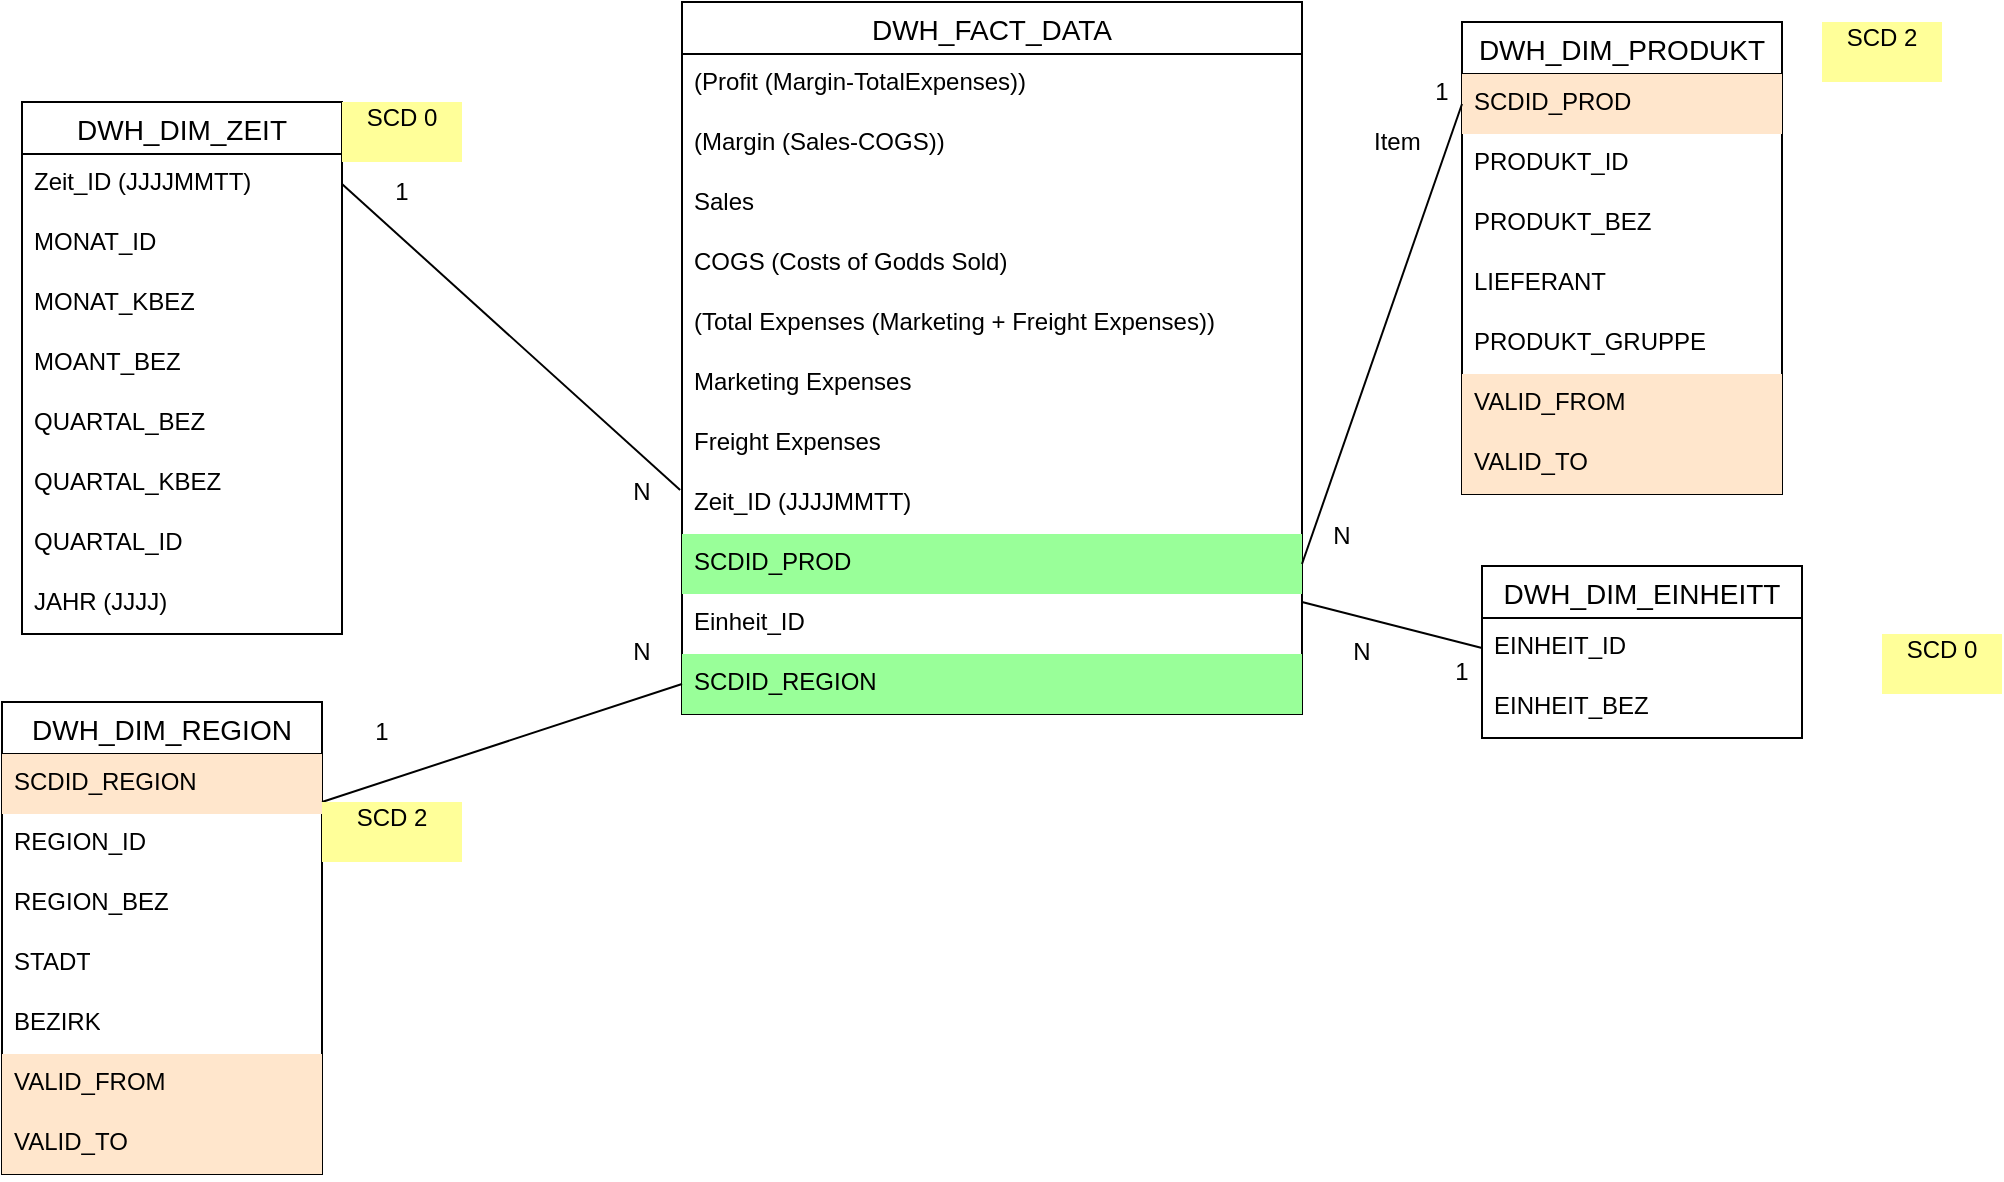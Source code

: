 <mxfile version="26.0.9">
  <diagram name="Page-1" id="betkvuujjMRN6cZ1q6JY">
    <mxGraphModel dx="2501" dy="836" grid="1" gridSize="10" guides="1" tooltips="1" connect="1" arrows="1" fold="1" page="1" pageScale="1" pageWidth="827" pageHeight="1169" math="0" shadow="0">
      <root>
        <mxCell id="0" />
        <mxCell id="1" parent="0" />
        <mxCell id="1WWVNMyUUJo-rt39-mbp-5" value="DWH_FACT_DATA" style="swimlane;fontStyle=0;childLayout=stackLayout;horizontal=1;startSize=26;horizontalStack=0;resizeParent=1;resizeParentMax=0;resizeLast=0;collapsible=1;marginBottom=0;align=center;fontSize=14;" parent="1" vertex="1">
          <mxGeometry x="-400" y="20" width="310" height="356" as="geometry" />
        </mxCell>
        <mxCell id="1WWVNMyUUJo-rt39-mbp-6" value="(Profit (Margin-TotalExpenses))" style="text;strokeColor=none;fillColor=none;spacingLeft=4;spacingRight=4;overflow=hidden;rotatable=0;points=[[0,0.5],[1,0.5]];portConstraint=eastwest;fontSize=12;whiteSpace=wrap;html=1;" parent="1WWVNMyUUJo-rt39-mbp-5" vertex="1">
          <mxGeometry y="26" width="310" height="30" as="geometry" />
        </mxCell>
        <mxCell id="1WWVNMyUUJo-rt39-mbp-7" value="(Margin (Sales-COGS))" style="text;strokeColor=none;fillColor=none;spacingLeft=4;spacingRight=4;overflow=hidden;rotatable=0;points=[[0,0.5],[1,0.5]];portConstraint=eastwest;fontSize=12;whiteSpace=wrap;html=1;" parent="1WWVNMyUUJo-rt39-mbp-5" vertex="1">
          <mxGeometry y="56" width="310" height="30" as="geometry" />
        </mxCell>
        <mxCell id="1WWVNMyUUJo-rt39-mbp-8" value="Sales" style="text;strokeColor=none;fillColor=none;spacingLeft=4;spacingRight=4;overflow=hidden;rotatable=0;points=[[0,0.5],[1,0.5]];portConstraint=eastwest;fontSize=12;whiteSpace=wrap;html=1;" parent="1WWVNMyUUJo-rt39-mbp-5" vertex="1">
          <mxGeometry y="86" width="310" height="30" as="geometry" />
        </mxCell>
        <mxCell id="uJAZqRtaHWZBrzf1Ri8I-2" value="COGS (Costs of Godds Sold)" style="text;strokeColor=none;fillColor=none;spacingLeft=4;spacingRight=4;overflow=hidden;rotatable=0;points=[[0,0.5],[1,0.5]];portConstraint=eastwest;fontSize=12;whiteSpace=wrap;html=1;" parent="1WWVNMyUUJo-rt39-mbp-5" vertex="1">
          <mxGeometry y="116" width="310" height="30" as="geometry" />
        </mxCell>
        <mxCell id="uJAZqRtaHWZBrzf1Ri8I-3" value="(Total Expenses (Marketing + Freight Expenses))" style="text;strokeColor=none;fillColor=none;spacingLeft=4;spacingRight=4;overflow=hidden;rotatable=0;points=[[0,0.5],[1,0.5]];portConstraint=eastwest;fontSize=12;whiteSpace=wrap;html=1;" parent="1WWVNMyUUJo-rt39-mbp-5" vertex="1">
          <mxGeometry y="146" width="310" height="30" as="geometry" />
        </mxCell>
        <mxCell id="uJAZqRtaHWZBrzf1Ri8I-4" value="Marketing Expenses" style="text;strokeColor=none;fillColor=none;spacingLeft=4;spacingRight=4;overflow=hidden;rotatable=0;points=[[0,0.5],[1,0.5]];portConstraint=eastwest;fontSize=12;whiteSpace=wrap;html=1;" parent="1WWVNMyUUJo-rt39-mbp-5" vertex="1">
          <mxGeometry y="176" width="310" height="30" as="geometry" />
        </mxCell>
        <mxCell id="uJAZqRtaHWZBrzf1Ri8I-5" value="Freight Expenses" style="text;strokeColor=none;fillColor=none;spacingLeft=4;spacingRight=4;overflow=hidden;rotatable=0;points=[[0,0.5],[1,0.5]];portConstraint=eastwest;fontSize=12;whiteSpace=wrap;html=1;" parent="1WWVNMyUUJo-rt39-mbp-5" vertex="1">
          <mxGeometry y="206" width="310" height="30" as="geometry" />
        </mxCell>
        <mxCell id="uJAZqRtaHWZBrzf1Ri8I-6" value="Zeit_ID (JJJJMMTT)" style="text;strokeColor=none;fillColor=none;spacingLeft=4;spacingRight=4;overflow=hidden;rotatable=0;points=[[0,0.5],[1,0.5]];portConstraint=eastwest;fontSize=12;whiteSpace=wrap;html=1;" parent="1WWVNMyUUJo-rt39-mbp-5" vertex="1">
          <mxGeometry y="236" width="310" height="30" as="geometry" />
        </mxCell>
        <mxCell id="uJAZqRtaHWZBrzf1Ri8I-7" value="SCDID_PROD" style="text;strokeColor=none;fillColor=#99FF99;spacingLeft=4;spacingRight=4;overflow=hidden;rotatable=0;points=[[0,0.5],[1,0.5]];portConstraint=eastwest;fontSize=12;whiteSpace=wrap;html=1;" parent="1WWVNMyUUJo-rt39-mbp-5" vertex="1">
          <mxGeometry y="266" width="310" height="30" as="geometry" />
        </mxCell>
        <mxCell id="uJAZqRtaHWZBrzf1Ri8I-8" value="Einheit_ID" style="text;strokeColor=none;fillColor=none;spacingLeft=4;spacingRight=4;overflow=hidden;rotatable=0;points=[[0,0.5],[1,0.5]];portConstraint=eastwest;fontSize=12;whiteSpace=wrap;html=1;" parent="1WWVNMyUUJo-rt39-mbp-5" vertex="1">
          <mxGeometry y="296" width="310" height="30" as="geometry" />
        </mxCell>
        <mxCell id="uJAZqRtaHWZBrzf1Ri8I-9" value="SCDID_REGION" style="text;strokeColor=none;fillColor=#99FF99;spacingLeft=4;spacingRight=4;overflow=hidden;rotatable=0;points=[[0,0.5],[1,0.5]];portConstraint=eastwest;fontSize=12;whiteSpace=wrap;html=1;" parent="1WWVNMyUUJo-rt39-mbp-5" vertex="1">
          <mxGeometry y="326" width="310" height="30" as="geometry" />
        </mxCell>
        <mxCell id="uJAZqRtaHWZBrzf1Ri8I-10" value="DWH_DIM_ZEIT" style="swimlane;fontStyle=0;childLayout=stackLayout;horizontal=1;startSize=26;horizontalStack=0;resizeParent=1;resizeParentMax=0;resizeLast=0;collapsible=1;marginBottom=0;align=center;fontSize=14;" parent="1" vertex="1">
          <mxGeometry x="-730" y="70" width="160" height="266" as="geometry" />
        </mxCell>
        <mxCell id="uJAZqRtaHWZBrzf1Ri8I-11" value="Zeit_ID (JJJJMMTT)" style="text;strokeColor=none;fillColor=none;spacingLeft=4;spacingRight=4;overflow=hidden;rotatable=0;points=[[0,0.5],[1,0.5]];portConstraint=eastwest;fontSize=12;whiteSpace=wrap;html=1;" parent="uJAZqRtaHWZBrzf1Ri8I-10" vertex="1">
          <mxGeometry y="26" width="160" height="30" as="geometry" />
        </mxCell>
        <mxCell id="uJAZqRtaHWZBrzf1Ri8I-12" value="MONAT_ID" style="text;strokeColor=none;fillColor=none;spacingLeft=4;spacingRight=4;overflow=hidden;rotatable=0;points=[[0,0.5],[1,0.5]];portConstraint=eastwest;fontSize=12;whiteSpace=wrap;html=1;" parent="uJAZqRtaHWZBrzf1Ri8I-10" vertex="1">
          <mxGeometry y="56" width="160" height="30" as="geometry" />
        </mxCell>
        <mxCell id="uJAZqRtaHWZBrzf1Ri8I-13" value="MONAT_KBEZ" style="text;strokeColor=none;fillColor=none;spacingLeft=4;spacingRight=4;overflow=hidden;rotatable=0;points=[[0,0.5],[1,0.5]];portConstraint=eastwest;fontSize=12;whiteSpace=wrap;html=1;" parent="uJAZqRtaHWZBrzf1Ri8I-10" vertex="1">
          <mxGeometry y="86" width="160" height="30" as="geometry" />
        </mxCell>
        <mxCell id="uJAZqRtaHWZBrzf1Ri8I-14" value="MOANT_BEZ" style="text;strokeColor=none;fillColor=none;spacingLeft=4;spacingRight=4;overflow=hidden;rotatable=0;points=[[0,0.5],[1,0.5]];portConstraint=eastwest;fontSize=12;whiteSpace=wrap;html=1;" parent="uJAZqRtaHWZBrzf1Ri8I-10" vertex="1">
          <mxGeometry y="116" width="160" height="30" as="geometry" />
        </mxCell>
        <mxCell id="uJAZqRtaHWZBrzf1Ri8I-17" value="QUARTAL_BEZ" style="text;strokeColor=none;fillColor=none;spacingLeft=4;spacingRight=4;overflow=hidden;rotatable=0;points=[[0,0.5],[1,0.5]];portConstraint=eastwest;fontSize=12;whiteSpace=wrap;html=1;" parent="uJAZqRtaHWZBrzf1Ri8I-10" vertex="1">
          <mxGeometry y="146" width="160" height="30" as="geometry" />
        </mxCell>
        <mxCell id="uJAZqRtaHWZBrzf1Ri8I-16" value="QUARTAL_KBEZ" style="text;strokeColor=none;fillColor=none;spacingLeft=4;spacingRight=4;overflow=hidden;rotatable=0;points=[[0,0.5],[1,0.5]];portConstraint=eastwest;fontSize=12;whiteSpace=wrap;html=1;" parent="uJAZqRtaHWZBrzf1Ri8I-10" vertex="1">
          <mxGeometry y="176" width="160" height="30" as="geometry" />
        </mxCell>
        <mxCell id="uJAZqRtaHWZBrzf1Ri8I-15" value="QUARTAL_ID" style="text;strokeColor=none;fillColor=none;spacingLeft=4;spacingRight=4;overflow=hidden;rotatable=0;points=[[0,0.5],[1,0.5]];portConstraint=eastwest;fontSize=12;whiteSpace=wrap;html=1;" parent="uJAZqRtaHWZBrzf1Ri8I-10" vertex="1">
          <mxGeometry y="206" width="160" height="30" as="geometry" />
        </mxCell>
        <mxCell id="uJAZqRtaHWZBrzf1Ri8I-18" value="JAHR (JJJJ)" style="text;strokeColor=none;fillColor=none;spacingLeft=4;spacingRight=4;overflow=hidden;rotatable=0;points=[[0,0.5],[1,0.5]];portConstraint=eastwest;fontSize=12;whiteSpace=wrap;html=1;" parent="uJAZqRtaHWZBrzf1Ri8I-10" vertex="1">
          <mxGeometry y="236" width="160" height="30" as="geometry" />
        </mxCell>
        <mxCell id="uJAZqRtaHWZBrzf1Ri8I-19" value="" style="endArrow=none;html=1;rounded=0;entryX=-0.003;entryY=0.267;entryDx=0;entryDy=0;entryPerimeter=0;exitX=1;exitY=0.5;exitDx=0;exitDy=0;" parent="1" source="uJAZqRtaHWZBrzf1Ri8I-11" target="uJAZqRtaHWZBrzf1Ri8I-6" edge="1">
          <mxGeometry relative="1" as="geometry">
            <mxPoint x="-570" y="111" as="sourcePoint" />
            <mxPoint x="320" y="41" as="targetPoint" />
          </mxGeometry>
        </mxCell>
        <mxCell id="uJAZqRtaHWZBrzf1Ri8I-20" value="N" style="text;strokeColor=none;align=center;fillColor=none;html=1;verticalAlign=middle;whiteSpace=wrap;rounded=0;" parent="1" vertex="1">
          <mxGeometry x="-450" y="250" width="60" height="30" as="geometry" />
        </mxCell>
        <mxCell id="uJAZqRtaHWZBrzf1Ri8I-21" value="1" style="text;strokeColor=none;align=center;fillColor=none;html=1;verticalAlign=middle;whiteSpace=wrap;rounded=0;" parent="1" vertex="1">
          <mxGeometry x="-570" y="100" width="60" height="30" as="geometry" />
        </mxCell>
        <mxCell id="uJAZqRtaHWZBrzf1Ri8I-22" value="DWH_DIM_REGION" style="swimlane;fontStyle=0;childLayout=stackLayout;horizontal=1;startSize=26;horizontalStack=0;resizeParent=1;resizeParentMax=0;resizeLast=0;collapsible=1;marginBottom=0;align=center;fontSize=14;" parent="1" vertex="1">
          <mxGeometry x="-740" y="370" width="160" height="236" as="geometry" />
        </mxCell>
        <mxCell id="FbUh1Y0fvo7156ahuznu-16" value="SCDID_REGION" style="text;strokeColor=none;fillColor=#FFE6CC;spacingLeft=4;spacingRight=4;overflow=hidden;rotatable=0;points=[[0,0.5],[1,0.5]];portConstraint=eastwest;fontSize=12;whiteSpace=wrap;html=1;" parent="uJAZqRtaHWZBrzf1Ri8I-22" vertex="1">
          <mxGeometry y="26" width="160" height="30" as="geometry" />
        </mxCell>
        <mxCell id="uJAZqRtaHWZBrzf1Ri8I-23" value="REGION_ID" style="text;strokeColor=none;fillColor=none;spacingLeft=4;spacingRight=4;overflow=hidden;rotatable=0;points=[[0,0.5],[1,0.5]];portConstraint=eastwest;fontSize=12;whiteSpace=wrap;html=1;" parent="uJAZqRtaHWZBrzf1Ri8I-22" vertex="1">
          <mxGeometry y="56" width="160" height="30" as="geometry" />
        </mxCell>
        <mxCell id="uJAZqRtaHWZBrzf1Ri8I-24" value="REGION_BEZ" style="text;strokeColor=none;fillColor=none;spacingLeft=4;spacingRight=4;overflow=hidden;rotatable=0;points=[[0,0.5],[1,0.5]];portConstraint=eastwest;fontSize=12;whiteSpace=wrap;html=1;" parent="uJAZqRtaHWZBrzf1Ri8I-22" vertex="1">
          <mxGeometry y="86" width="160" height="30" as="geometry" />
        </mxCell>
        <mxCell id="uJAZqRtaHWZBrzf1Ri8I-25" value="STADT" style="text;strokeColor=none;fillColor=none;spacingLeft=4;spacingRight=4;overflow=hidden;rotatable=0;points=[[0,0.5],[1,0.5]];portConstraint=eastwest;fontSize=12;whiteSpace=wrap;html=1;" parent="uJAZqRtaHWZBrzf1Ri8I-22" vertex="1">
          <mxGeometry y="116" width="160" height="30" as="geometry" />
        </mxCell>
        <mxCell id="inm4nB5pN3LUnXLH8GEn-1" value="BEZIRK" style="text;strokeColor=none;fillColor=none;spacingLeft=4;spacingRight=4;overflow=hidden;rotatable=0;points=[[0,0.5],[1,0.5]];portConstraint=eastwest;fontSize=12;whiteSpace=wrap;html=1;" parent="uJAZqRtaHWZBrzf1Ri8I-22" vertex="1">
          <mxGeometry y="146" width="160" height="30" as="geometry" />
        </mxCell>
        <mxCell id="FbUh1Y0fvo7156ahuznu-13" value="VALID_FROM" style="text;strokeColor=none;fillColor=#FFE6CC;spacingLeft=4;spacingRight=4;overflow=hidden;rotatable=0;points=[[0,0.5],[1,0.5]];portConstraint=eastwest;fontSize=12;whiteSpace=wrap;html=1;" parent="uJAZqRtaHWZBrzf1Ri8I-22" vertex="1">
          <mxGeometry y="176" width="160" height="30" as="geometry" />
        </mxCell>
        <mxCell id="FbUh1Y0fvo7156ahuznu-12" value="VALID_TO" style="text;strokeColor=none;fillColor=#FFE6CC;spacingLeft=4;spacingRight=4;overflow=hidden;rotatable=0;points=[[0,0.5],[1,0.5]];portConstraint=eastwest;fontSize=12;whiteSpace=wrap;html=1;" parent="uJAZqRtaHWZBrzf1Ri8I-22" vertex="1">
          <mxGeometry y="206" width="160" height="30" as="geometry" />
        </mxCell>
        <mxCell id="inm4nB5pN3LUnXLH8GEn-2" value="" style="endArrow=none;html=1;rounded=0;entryX=0;entryY=0.5;entryDx=0;entryDy=0;exitX=0;exitY=0;exitDx=0;exitDy=0;" parent="1" source="FbUh1Y0fvo7156ahuznu-11" target="uJAZqRtaHWZBrzf1Ri8I-9" edge="1">
          <mxGeometry relative="1" as="geometry">
            <mxPoint x="-580" y="411" as="sourcePoint" />
            <mxPoint x="320" y="41" as="targetPoint" />
          </mxGeometry>
        </mxCell>
        <mxCell id="inm4nB5pN3LUnXLH8GEn-3" value="1" style="text;strokeColor=none;align=center;fillColor=none;html=1;verticalAlign=middle;whiteSpace=wrap;rounded=0;" parent="1" vertex="1">
          <mxGeometry x="-50" y="50" width="60" height="30" as="geometry" />
        </mxCell>
        <mxCell id="inm4nB5pN3LUnXLH8GEn-4" value="1" style="text;strokeColor=none;align=center;fillColor=none;html=1;verticalAlign=middle;whiteSpace=wrap;rounded=0;" parent="1" vertex="1">
          <mxGeometry x="-580" y="370" width="60" height="30" as="geometry" />
        </mxCell>
        <mxCell id="inm4nB5pN3LUnXLH8GEn-5" value="N" style="text;strokeColor=none;align=center;fillColor=none;html=1;verticalAlign=middle;whiteSpace=wrap;rounded=0;" parent="1" vertex="1">
          <mxGeometry x="-450" y="330" width="60" height="30" as="geometry" />
        </mxCell>
        <mxCell id="inm4nB5pN3LUnXLH8GEn-6" value="DWH_DIM_PRODUKT" style="swimlane;fontStyle=0;childLayout=stackLayout;horizontal=1;startSize=26;horizontalStack=0;resizeParent=1;resizeParentMax=0;resizeLast=0;collapsible=1;marginBottom=0;align=center;fontSize=14;" parent="1" vertex="1">
          <mxGeometry x="-10" y="30" width="160" height="236" as="geometry" />
        </mxCell>
        <mxCell id="FbUh1Y0fvo7156ahuznu-10" value="SCDID_PROD" style="text;strokeColor=none;fillColor=#FFE6CC;spacingLeft=4;spacingRight=4;overflow=hidden;rotatable=0;points=[[0,0.5],[1,0.5]];portConstraint=eastwest;fontSize=12;whiteSpace=wrap;html=1;" parent="inm4nB5pN3LUnXLH8GEn-6" vertex="1">
          <mxGeometry y="26" width="160" height="30" as="geometry" />
        </mxCell>
        <mxCell id="inm4nB5pN3LUnXLH8GEn-7" value="PRODUKT_ID" style="text;strokeColor=none;fillColor=none;spacingLeft=4;spacingRight=4;overflow=hidden;rotatable=0;points=[[0,0.5],[1,0.5]];portConstraint=eastwest;fontSize=12;whiteSpace=wrap;html=1;" parent="inm4nB5pN3LUnXLH8GEn-6" vertex="1">
          <mxGeometry y="56" width="160" height="30" as="geometry" />
        </mxCell>
        <mxCell id="inm4nB5pN3LUnXLH8GEn-8" value="PRODUKT_BEZ" style="text;strokeColor=none;fillColor=none;spacingLeft=4;spacingRight=4;overflow=hidden;rotatable=0;points=[[0,0.5],[1,0.5]];portConstraint=eastwest;fontSize=12;whiteSpace=wrap;html=1;" parent="inm4nB5pN3LUnXLH8GEn-6" vertex="1">
          <mxGeometry y="86" width="160" height="30" as="geometry" />
        </mxCell>
        <mxCell id="inm4nB5pN3LUnXLH8GEn-9" value="LIEFERANT" style="text;strokeColor=none;fillColor=none;spacingLeft=4;spacingRight=4;overflow=hidden;rotatable=0;points=[[0,0.5],[1,0.5]];portConstraint=eastwest;fontSize=12;whiteSpace=wrap;html=1;" parent="inm4nB5pN3LUnXLH8GEn-6" vertex="1">
          <mxGeometry y="116" width="160" height="30" as="geometry" />
        </mxCell>
        <mxCell id="inm4nB5pN3LUnXLH8GEn-10" value="PRODUKT_GRUPPE" style="text;strokeColor=none;fillColor=none;spacingLeft=4;spacingRight=4;overflow=hidden;rotatable=0;points=[[0,0.5],[1,0.5]];portConstraint=eastwest;fontSize=12;whiteSpace=wrap;html=1;" parent="inm4nB5pN3LUnXLH8GEn-6" vertex="1">
          <mxGeometry y="146" width="160" height="30" as="geometry" />
        </mxCell>
        <mxCell id="FbUh1Y0fvo7156ahuznu-8" value="VALID_FROM" style="text;strokeColor=none;fillColor=#FFE6CC;spacingLeft=4;spacingRight=4;overflow=hidden;rotatable=0;points=[[0,0.5],[1,0.5]];portConstraint=eastwest;fontSize=12;whiteSpace=wrap;html=1;" parent="inm4nB5pN3LUnXLH8GEn-6" vertex="1">
          <mxGeometry y="176" width="160" height="30" as="geometry" />
        </mxCell>
        <mxCell id="FbUh1Y0fvo7156ahuznu-7" value="VALID_TO" style="text;strokeColor=none;fillColor=#FFE6CC;spacingLeft=4;spacingRight=4;overflow=hidden;rotatable=0;points=[[0,0.5],[1,0.5]];portConstraint=eastwest;fontSize=12;whiteSpace=wrap;html=1;" parent="inm4nB5pN3LUnXLH8GEn-6" vertex="1">
          <mxGeometry y="206" width="160" height="30" as="geometry" />
        </mxCell>
        <mxCell id="inm4nB5pN3LUnXLH8GEn-11" value="" style="endArrow=none;html=1;rounded=0;exitX=0;exitY=0.5;exitDx=0;exitDy=0;entryX=1;entryY=0.5;entryDx=0;entryDy=0;" parent="1" source="FbUh1Y0fvo7156ahuznu-10" target="uJAZqRtaHWZBrzf1Ri8I-7" edge="1">
          <mxGeometry relative="1" as="geometry">
            <mxPoint x="-260" y="320" as="sourcePoint" />
            <mxPoint x="-100" y="320" as="targetPoint" />
          </mxGeometry>
        </mxCell>
        <mxCell id="inm4nB5pN3LUnXLH8GEn-12" value="N" style="text;strokeColor=none;align=center;fillColor=none;html=1;verticalAlign=middle;whiteSpace=wrap;rounded=0;" parent="1" vertex="1">
          <mxGeometry x="-100" y="272" width="60" height="30" as="geometry" />
        </mxCell>
        <mxCell id="inm4nB5pN3LUnXLH8GEn-13" value="DWH_DIM_EINHEITT" style="swimlane;fontStyle=0;childLayout=stackLayout;horizontal=1;startSize=26;horizontalStack=0;resizeParent=1;resizeParentMax=0;resizeLast=0;collapsible=1;marginBottom=0;align=center;fontSize=14;" parent="1" vertex="1">
          <mxGeometry y="302" width="160" height="86" as="geometry" />
        </mxCell>
        <mxCell id="inm4nB5pN3LUnXLH8GEn-14" value="EINHEIT_ID" style="text;strokeColor=none;fillColor=none;spacingLeft=4;spacingRight=4;overflow=hidden;rotatable=0;points=[[0,0.5],[1,0.5]];portConstraint=eastwest;fontSize=12;whiteSpace=wrap;html=1;" parent="inm4nB5pN3LUnXLH8GEn-13" vertex="1">
          <mxGeometry y="26" width="160" height="30" as="geometry" />
        </mxCell>
        <mxCell id="inm4nB5pN3LUnXLH8GEn-15" value="EINHEIT_BEZ" style="text;strokeColor=none;fillColor=none;spacingLeft=4;spacingRight=4;overflow=hidden;rotatable=0;points=[[0,0.5],[1,0.5]];portConstraint=eastwest;fontSize=12;whiteSpace=wrap;html=1;" parent="inm4nB5pN3LUnXLH8GEn-13" vertex="1">
          <mxGeometry y="56" width="160" height="30" as="geometry" />
        </mxCell>
        <mxCell id="inm4nB5pN3LUnXLH8GEn-18" value="" style="endArrow=none;html=1;rounded=0;exitX=0;exitY=0.5;exitDx=0;exitDy=0;" parent="1" source="inm4nB5pN3LUnXLH8GEn-14" edge="1">
          <mxGeometry relative="1" as="geometry">
            <mxPoint x="-260" y="320" as="sourcePoint" />
            <mxPoint x="-90" y="320" as="targetPoint" />
          </mxGeometry>
        </mxCell>
        <mxCell id="inm4nB5pN3LUnXLH8GEn-24" value="1" style="text;strokeColor=none;align=center;fillColor=none;html=1;verticalAlign=middle;whiteSpace=wrap;rounded=0;" parent="1" vertex="1">
          <mxGeometry x="-40" y="340" width="60" height="30" as="geometry" />
        </mxCell>
        <mxCell id="inm4nB5pN3LUnXLH8GEn-25" value="N" style="text;strokeColor=none;align=center;fillColor=none;html=1;verticalAlign=middle;whiteSpace=wrap;rounded=0;" parent="1" vertex="1">
          <mxGeometry x="-90" y="330" width="60" height="30" as="geometry" />
        </mxCell>
        <mxCell id="FbUh1Y0fvo7156ahuznu-1" value="SCD 0&lt;div&gt;&lt;br&gt;&lt;/div&gt;" style="text;strokeColor=none;align=center;fillColor=#FFFF99;html=1;verticalAlign=middle;whiteSpace=wrap;rounded=0;" parent="1" vertex="1">
          <mxGeometry x="200" y="336" width="60" height="30" as="geometry" />
        </mxCell>
        <mxCell id="FbUh1Y0fvo7156ahuznu-2" value="SCD 2&lt;div&gt;&lt;br&gt;&lt;/div&gt;" style="text;strokeColor=none;align=center;fillColor=#FFFF99;html=1;verticalAlign=middle;whiteSpace=wrap;rounded=0;" parent="1" vertex="1">
          <mxGeometry x="170" y="30" width="60" height="30" as="geometry" />
        </mxCell>
        <mxCell id="FbUh1Y0fvo7156ahuznu-9" value="Item" style="text;strokeColor=none;fillColor=none;spacingLeft=4;spacingRight=4;overflow=hidden;rotatable=0;points=[[0,0.5],[1,0.5]];portConstraint=eastwest;fontSize=12;whiteSpace=wrap;html=1;" parent="1" vertex="1">
          <mxGeometry x="-60" y="76" width="40" height="30" as="geometry" />
        </mxCell>
        <mxCell id="FbUh1Y0fvo7156ahuznu-11" value="SCD 2&lt;div&gt;&lt;br&gt;&lt;/div&gt;" style="text;strokeColor=none;align=center;fillColor=#FFFF99;html=1;verticalAlign=middle;whiteSpace=wrap;rounded=0;" parent="1" vertex="1">
          <mxGeometry x="-580" y="420" width="70" height="30" as="geometry" />
        </mxCell>
        <mxCell id="FbUh1Y0fvo7156ahuznu-17" value="SCD 0&lt;div&gt;&lt;br&gt;&lt;/div&gt;" style="text;strokeColor=none;align=center;fillColor=#FFFF99;html=1;verticalAlign=middle;whiteSpace=wrap;rounded=0;" parent="1" vertex="1">
          <mxGeometry x="-570" y="70" width="60" height="30" as="geometry" />
        </mxCell>
      </root>
    </mxGraphModel>
  </diagram>
</mxfile>
